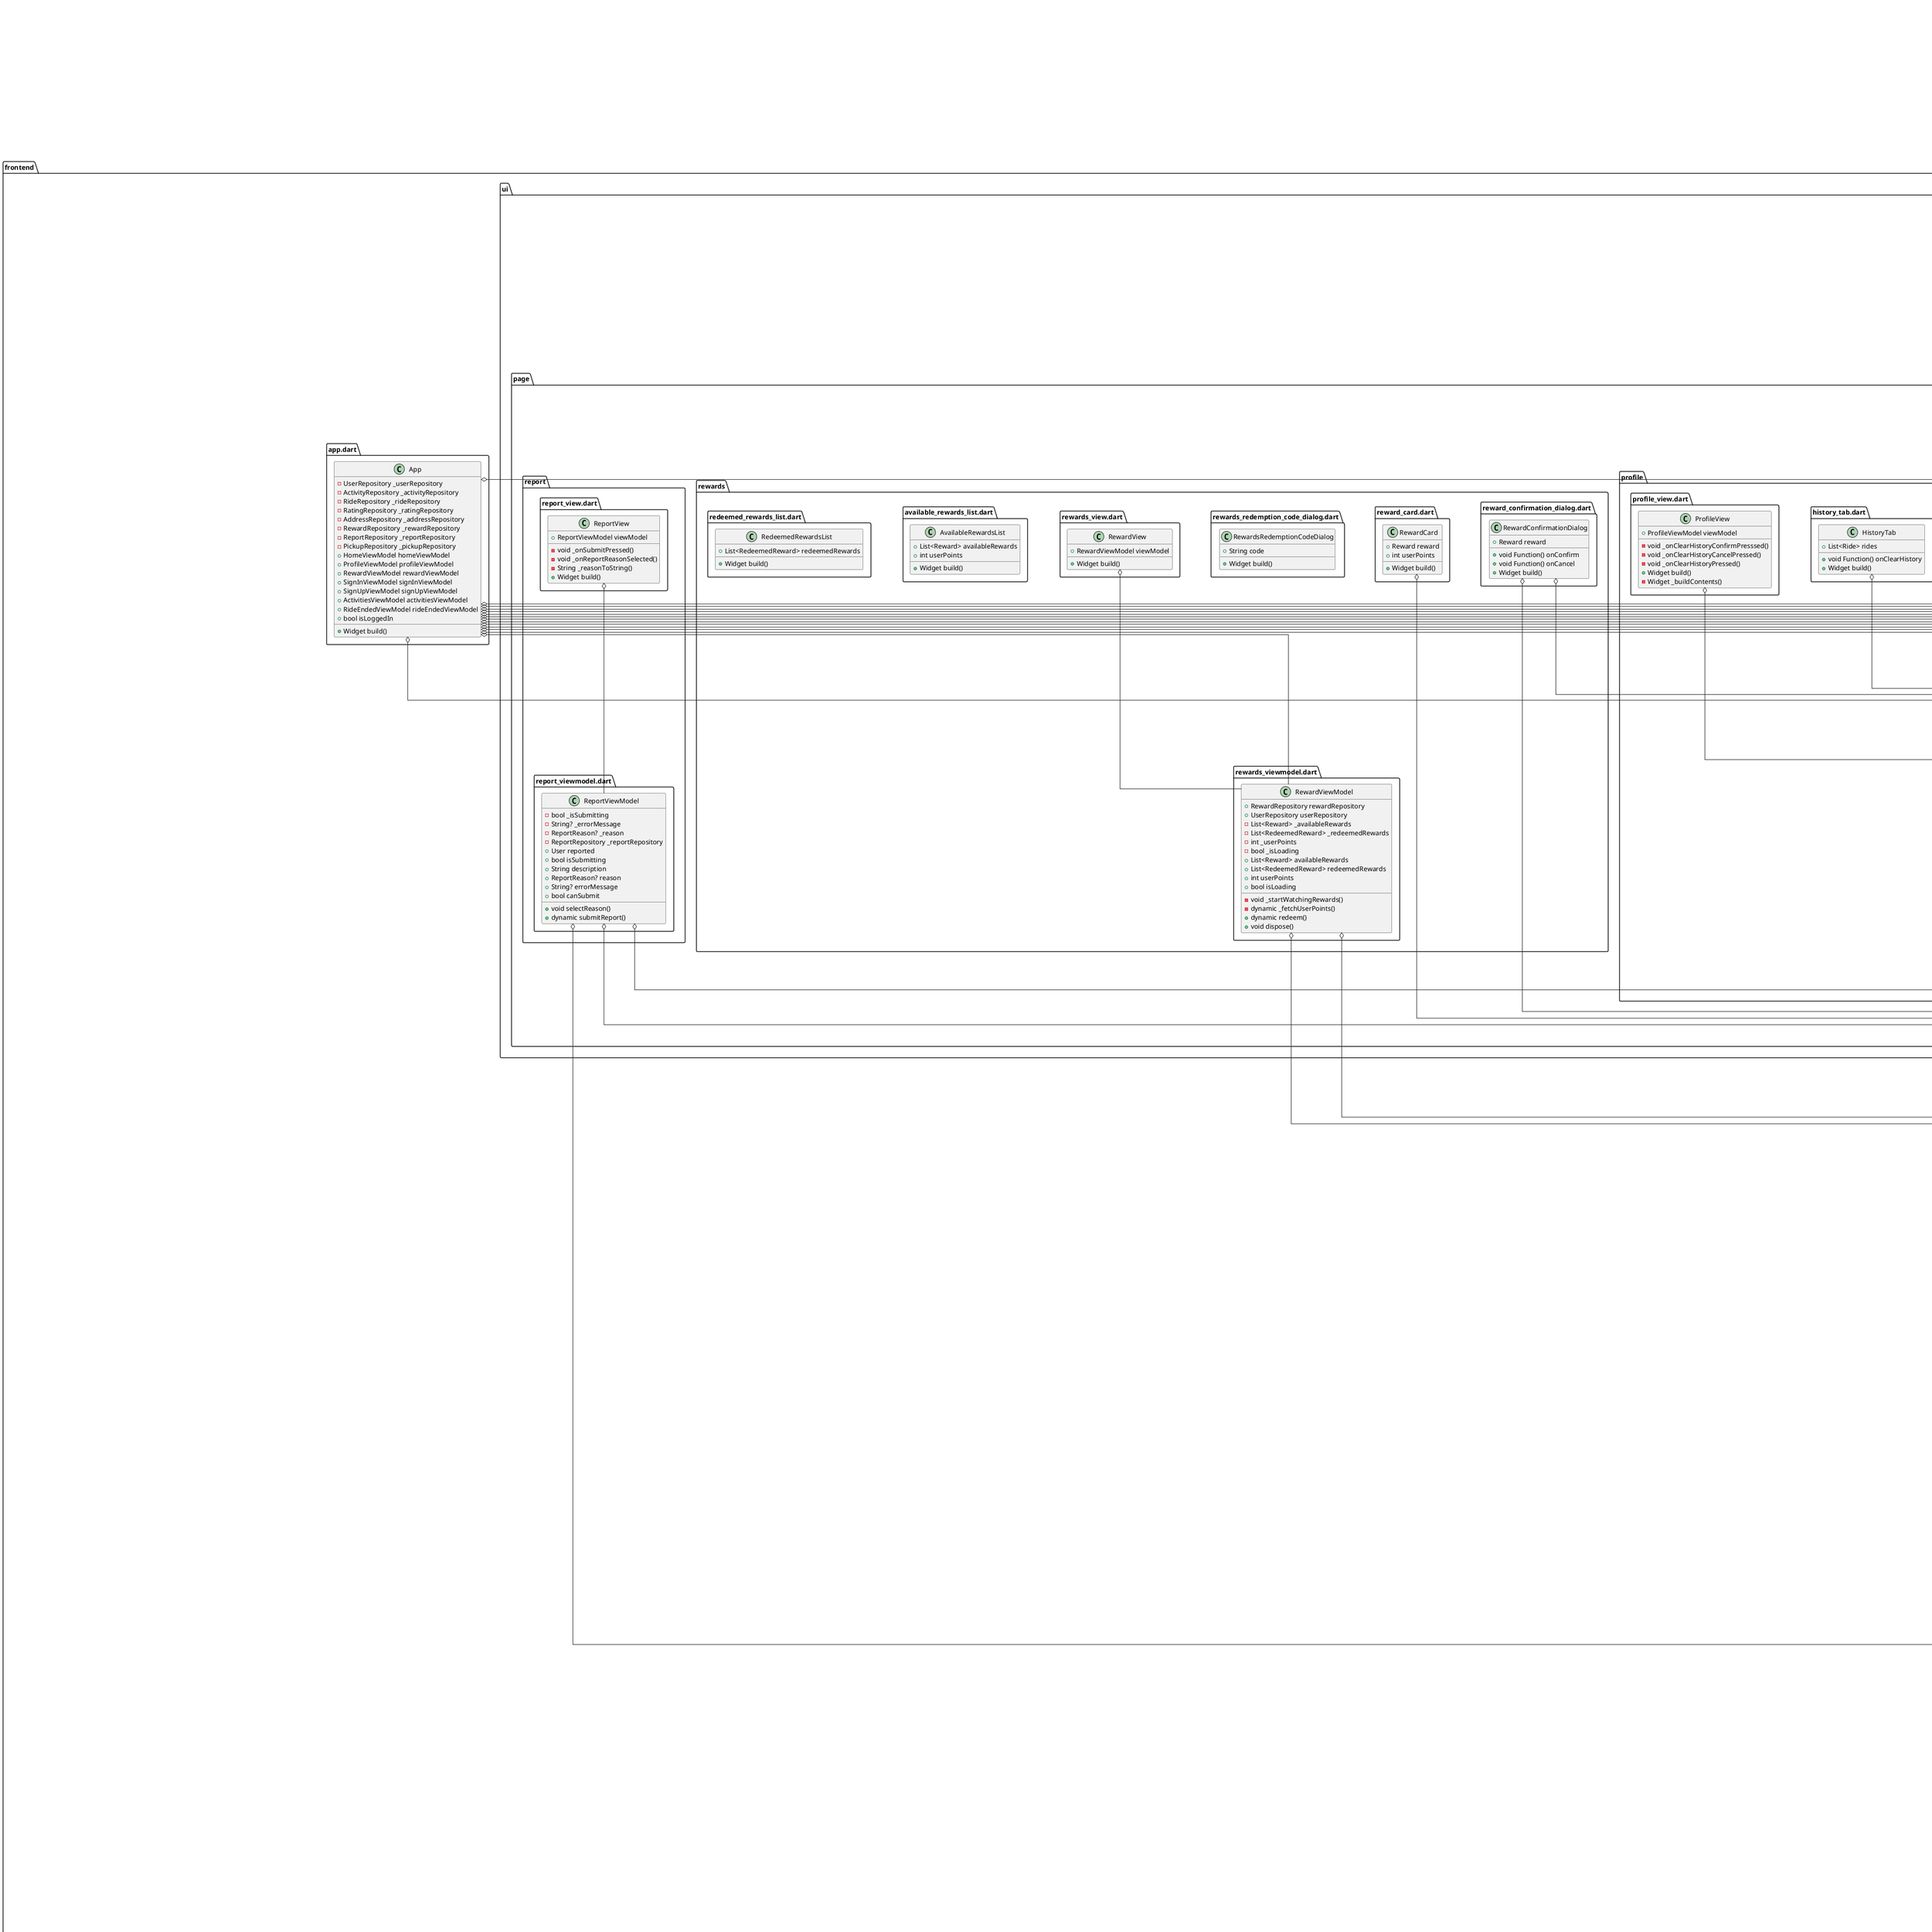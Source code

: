 @startuml
skinparam linetype ortho
skinparam nodesep 100
set namespaceSeparator ::

class "frontend::data::model::report_reason.dart::ReportReason" {
  +int index
  {static} +List<ReportReason> values
  {static} +ReportReason inappropriateBehavior
  {static} +ReportReason harassment
  {static} +ReportReason spam
  {static} +ReportReason other
}

"frontend::data::model::report_reason.dart::ReportReason" o-- "frontend::data::model::report_reason.dart::ReportReason"
"dart::core::Enum" <|-- "frontend::data::model::report_reason.dart::ReportReason"

class "frontend::data::model::activity.dart::Activity" {
  +String name
  +String description
  +Address address
}

"frontend::data::model::activity.dart::Activity" o-- "frontend::data::model::address.dart::Address"
"frontend::data::model::model.dart::Model" <|-- "frontend::data::model::activity.dart::Activity"

class "frontend::data::model::address.dart::Address" {
  +LatLng coordinates
  +String city
  +String street
  +int number
  +String postalCode
  +String toString()
}

"frontend::data::model::address.dart::Address" o-- "latlong2::latlong.dart::LatLng"
"frontend::data::model::model.dart::Model" <|-- "frontend::data::model::address.dart::Address"

class "frontend::data::model::driver.dart::Driver" {
  +Vehicle vehicle
}

"frontend::data::model::driver.dart::Driver" o-- "frontend::data::model::vehicle.dart::Vehicle"
"frontend::data::model::user.dart::User" <|-- "frontend::data::model::driver.dart::Driver"

abstract class "frontend::data::model::model.dart::Model" {
  +int id
  +DateTime createdAt
}

class "frontend::data::model::pickup.dart::Pickup" {
  +Ride ride
  +Passenger passenger
  +Address address
  +DateTime time
}

"frontend::data::model::pickup.dart::Pickup" o-- "frontend::data::model::ride.dart::Ride"
"frontend::data::model::pickup.dart::Pickup" o-- "frontend::data::model::passenger.dart::Passenger"
"frontend::data::model::pickup.dart::Pickup" o-- "frontend::data::model::address.dart::Address"
"frontend::data::model::model.dart::Model" <|-- "frontend::data::model::pickup.dart::Pickup"

class "frontend::data::model::place.dart::Place" {
  +String name
  +Address address
}

"frontend::data::model::place.dart::Place" o-- "frontend::data::model::address.dart::Address"

class "frontend::data::model::rating.dart::Rating" {
  +User fromUser
  +User toUser
  +int stars
  +String? comment
}

"frontend::data::model::rating.dart::Rating" o-- "frontend::data::model::user.dart::User"
"frontend::data::model::model.dart::Model" <|-- "frontend::data::model::rating.dart::Rating"

class "frontend::data::model::redeemed_reward.dart::RedeemedReward" {
  +String redemptionCode
}

"frontend::data::model::reward.dart::Reward" <|-- "frontend::data::model::redeemed_reward.dart::RedeemedReward"

class "frontend::data::model::reward.dart::Reward" {
  +int points
  +String title
  +String description
}

"frontend::data::model::model.dart::Model" <|-- "frontend::data::model::reward.dart::Reward"

class "frontend::data::model::ride_request.dart::RideRequest" {
  +Address origin
  +Address destination
  +DateTime departureTime
  +DateTime arrivalTime
  +Distance originRadius
  +Distance destinationRadius
  +Duration departureWindow
  +Duration arrivalWindow
}

"frontend::data::model::ride_request.dart::RideRequest" o-- "frontend::data::model::address.dart::Address"
"frontend::data::model::ride_request.dart::RideRequest" o-- "latlong2::latlong.dart::Distance"
"frontend::data::model::model.dart::Model" <|-- "frontend::data::model::ride_request.dart::RideRequest"

class "frontend::data::model::route.dart::Route" {
  +Address start
  +Address end
  {static} +List<Route> routes
}

"frontend::data::model::route.dart::Route" o-- "frontend::data::model::address.dart::Address"
"frontend::data::model::model.dart::Model" <|-- "frontend::data::model::route.dart::Route"

class "frontend::data::model::user.dart::User" {
  +String firstName
  +String lastName
  +int points
  +String name
  +User copyWith()
}

"frontend::data::model::model.dart::Model" <|-- "frontend::data::model::user.dart::User"

class "frontend::data::model::vehicle.dart::Vehicle" {
  +String description
  +int capacity
}

"frontend::data::model::model.dart::Model" <|-- "frontend::data::model::vehicle.dart::Vehicle"

class "frontend::data::model::passenger.dart::Passenger" {
}

"frontend::data::model::user.dart::User" <|-- "frontend::data::model::passenger.dart::Passenger"

class "frontend::data::model::pickup_request.dart::PickupRequest" {
  +Ride ride
  +Passenger passenger
  +Address address
  +DateTime time
}

"frontend::data::model::pickup_request.dart::PickupRequest" o-- "frontend::data::model::ride.dart::Ride"
"frontend::data::model::pickup_request.dart::PickupRequest" o-- "frontend::data::model::passenger.dart::Passenger"
"frontend::data::model::pickup_request.dart::PickupRequest" o-- "frontend::data::model::address.dart::Address"
"frontend::data::model::model.dart::Model" <|-- "frontend::data::model::pickup_request.dart::PickupRequest"

class "frontend::data::model::report.dart::Report" {
  +ReportReason reason
  +User receiver
  +ReportStatus status
  +String? details
}

"frontend::data::model::report.dart::Report" o-- "frontend::data::model::report_reason.dart::ReportReason"
"frontend::data::model::report.dart::Report" o-- "frontend::data::model::user.dart::User"
"frontend::data::model::report.dart::Report" o-- "frontend::data::model::report.dart::ReportStatus"
"frontend::data::model::model.dart::Model" <|-- "frontend::data::model::report.dart::Report"

class "frontend::data::model::report.dart::ReportStatus" {
  +int index
  {static} +List<ReportStatus> values
  {static} +ReportStatus pending
  {static} +ReportStatus inProgress
  {static} +ReportStatus resolved
  {static} +ReportStatus rejected
}

"frontend::data::model::report.dart::ReportStatus" o-- "frontend::data::model::report.dart::ReportStatus"
"dart::core::Enum" <|-- "frontend::data::model::report.dart::ReportStatus"

class "frontend::data::model::ride.dart::Ride" {
  +Driver driver
  +List<Passenger> passengers
  +Route route
  +DateTime departureTime
  +DateTime estimatedArrivalTime
  +Duration estimatedDuration
  +int totalSeats
  +int availableSeats
}

"frontend::data::model::ride.dart::Ride" o-- "frontend::data::model::driver.dart::Driver"
"frontend::data::model::ride.dart::Ride" o-- "frontend::data::model::route.dart::Route"
"frontend::data::model::model.dart::Model" <|-- "frontend::data::model::ride.dart::Ride"

class "frontend::data::repository::rating_repository.dart::RatingRepository" {
  +dynamic fetch()
  +Stream<List<Rating>> watch()
  +dynamic create()
  +dynamic update()
  +dynamic delete()
}

class "frontend::data::repository::authentication_repository.dart::AuthenticationRepository" {
  +dynamic authenticate()
  +dynamic clear()
}

class "frontend::data::repository::pickup_repository.dart::PickupRepository" {
  +dynamic requestPickup()
  +dynamic fetchPickupRequests()
  +Stream<List<PickupRequest>> watchPickupRequests()
  +dynamic acceptPickup()
  +dynamic rejectPickup()
  +dynamic acceptPickupRequest()
  +dynamic rejectPickupRequest()
  +dynamic fetchPending()
  +Stream<List<Pickup>> watchPending()
  +Stream<List<Pickup>> watchCompleted()
  +dynamic fetchCompleted()
  +dynamic cancelPickup()
  +dynamic completePickup()
}

class "frontend::data::repository::report_repository.dart::ReportRepository" {
  +dynamic create()
  +dynamic fetch()
  +Stream<List<Report>> watch()
}

class "frontend::data::repository::reward_repository.dart::RewardRepository" {
  +dynamic redeem()
  +dynamic fetchAvailable()
  +Stream<List<Reward>> watchAvailable()
  +dynamic fetchRedeemed()
  +Stream<List<RedeemedReward>> watchRedeemed()
}

class "frontend::data::repository::user_repository.dart::UserRepository" {
  +dynamic fetchCurrent()
  +dynamic updateCurrentUser()
  +Stream<User> watchCurrent()
}

class "frontend::data::repository::ride_repository.dart::RideRepository" {
  +dynamic fetchMatchingRides()
  +Stream<List<Ride>> watchMatchingRides()
  +dynamic fetchPotentialPassengers()
  +Stream<List<User>> watchPotentialPassengers()
  +dynamic fetchHistory()
  +Stream<List<Ride>> watchHistory()
  +dynamic clearHistory()
  +dynamic fetchCurrent()
  +Stream<Ride> watchCurrent()
  +dynamic create()
  +dynamic update()
  +dynamic cancel()
  +dynamic join()
  +dynamic leave()
  +dynamic offer()
  +dynamic fetchCreatedRides()
  +Stream<List<Ride>> watchCreatedRides()
}

class "frontend::data::repository::activity_repository.dart::ActivityRepository" {
  +dynamic create()
  +dynamic fetch()
  +Stream<List<Activity>> watch()
  +dynamic update()
  +dynamic delete()
}

class "frontend::data::repository::address_repository.dart::AddressRepository" {
  +dynamic fetchForCoordinates()
  +dynamic fetchForQuery()
  +dynamic fetchCurrent()
  +Stream<Address> watchCurrent()
  +dynamic fetchCurrentOf()
  +Stream<Address> watchCurrentOf()
}

class "frontend::data::impl::impl_address_repository.dart::ImplAddressRepository" {
  +dynamic fetchCurrentOf()
  +Stream<Address> watchCurrentOf()
  +dynamic fetchForQuery()
  -int _distance()
  +dynamic fetchForCoordinates()
  +dynamic fetchCurrent()
  +Stream<Address> watchCurrent()
}

"frontend::data::repository::address_repository.dart::AddressRepository" <|-- "frontend::data::impl::impl_address_repository.dart::ImplAddressRepository"

class "frontend::data::impl::impl_pickup_repository.dart::ImplPickupRepository" {
  -List<PickupRequest> _pickupRequests
  -List<Pickup> _pendingPickups
  -List<Pickup> _completedPickups
  +dynamic requestPickup()
  +dynamic acceptPickup()
  +dynamic rejectPickup()
  +dynamic acceptPickupRequest()
  +dynamic rejectPickupRequest()
  +dynamic fetchPending()
  +Stream<List<Pickup>> watchPending()
  +dynamic fetchPickupRequests()
  +Stream<List<PickupRequest>> watchPickupRequests()
  +dynamic fetchCompleted()
  +Stream<List<Pickup>> watchCompleted()
  +dynamic cancelPickup()
  +dynamic completePickup()
  +void dispose()
  +void addPickupRequest()
}

"frontend::data::repository::pickup_repository.dart::PickupRepository" <|-- "frontend::data::impl::impl_pickup_repository.dart::ImplPickupRepository"

class "frontend::data::impl::impl_rewards_repository.dart::RewardsRepositoryImpl" {
  +ImplUserRepository userRepository
  -List<Reward> _availableRewards
  -List<RedeemedReward> _redeemedRewards
  +dynamic fetchAvailable()
  +dynamic fetchRedeemed()
  +dynamic redeem()
  +Stream<List<Reward>> watchAvailable()
  +Stream<List<RedeemedReward>> watchRedeemed()
}

"frontend::data::impl::impl_rewards_repository.dart::RewardsRepositoryImpl" o-- "frontend::data::impl::impl_user_repository.dart::ImplUserRepository"
"frontend::data::repository::reward_repository.dart::RewardRepository" <|-- "frontend::data::impl::impl_rewards_repository.dart::RewardsRepositoryImpl"

class "frontend::data::impl::impl_user_repository.dart::ImplUserRepository" {
  {static} -User _defaultUser
  -User? _currentUser
  +dynamic updateCurrentUser()
  +dynamic fetchCurrent()
  +Stream<User> watchCurrent()
  +void dispose()
}

"frontend::data::impl::impl_user_repository.dart::ImplUserRepository" o-- "frontend::data::model::user.dart::User"
"frontend::data::repository::user_repository.dart::UserRepository" <|-- "frontend::data::impl::impl_user_repository.dart::ImplUserRepository"

class "frontend::data::impl::impl_ride_repository.dart::ImplRideRepository" {
  -List<Ride> _rides
  -List<Ride> _rideHistory
  -Ride? _currentRide
  -Map<int, List<Ride>> _createdRidesByDriver
  +int idCounter
  +int nextId
  -int _distance()
  +dynamic fetchMatchingRides()
  +dynamic fetchAllRides()
  +Stream<List<Ride>> watchMatchingRides()
  +dynamic fetchPotentialPassengers()
  +Stream<List<User>> watchPotentialPassengers()
  +dynamic fetchHistory()
  +Stream<List<Ride>> watchHistory()
  +dynamic clearHistory()
  +dynamic fetchCurrent()
  +Stream<Ride> watchCurrent()
  +dynamic create()
  +List<Ride> getCreatedRidesForDriver()
  +dynamic update()
  +dynamic cancel()
  +dynamic join()
  +dynamic leave()
  +dynamic offer()
  +dynamic fetchCreatedRides()
  +Stream<List<Ride>> watchCreatedRides()
}

"frontend::data::impl::impl_ride_repository.dart::ImplRideRepository" o-- "frontend::data::model::ride.dart::Ride"
"frontend::data::repository::ride_repository.dart::RideRepository" <|-- "frontend::data::impl::impl_ride_repository.dart::ImplRideRepository"

class "frontend::data::impl::impl_activity_repository.dart::ImplActivityRepository" {
  -List<Activity> _activities
  -void _notifyListeners()
  +dynamic create()
  +dynamic delete()
  +dynamic fetch()
  +dynamic update()
  +Stream<List<Activity>> watch()
  +void dispose()
}

"frontend::data::repository::activity_repository.dart::ActivityRepository" <|-- "frontend::data::impl::impl_activity_repository.dart::ImplActivityRepository"

class "frontend::data::impl::impl_rating_repository.dart::ImplRatingRepository" {
  -List<Rating> _ratings
  +dynamic create()
  +dynamic delete()
  +dynamic fetch()
  +dynamic update()
  +Stream<List<Rating>> watch()
  -void _notifyListeners()
  +void dispose()
}

"frontend::data::repository::rating_repository.dart::RatingRepository" <|-- "frontend::data::impl::impl_rating_repository.dart::ImplRatingRepository"

class "frontend::data::impl::impl_report_repository.dart::ImplReportRepository" {
  -ImplUserRepository _userRepository
  -List<Report> _reports
  +int idCounter
  +int nextId
  -void _notifyListeners()
  -bool _shouldApplyPenalty()
  -void _applyPenalty()
  +dynamic create()
  +dynamic fetch()
  +Stream<List<Report>> watch()
  +void dispose()
}

"frontend::data::impl::impl_report_repository.dart::ImplReportRepository" o-- "frontend::data::impl::impl_user_repository.dart::ImplUserRepository"
"frontend::data::repository::report_repository.dart::ReportRepository" <|-- "frontend::data::impl::impl_report_repository.dart::ImplReportRepository"

class "frontend::ui::page::activities::activity_card.dart::ActivityCard" {
  +Activity activity
  +void Function() onEdit
  +void Function() onRemove
  +Widget build()
}

"frontend::ui::page::activities::activity_card.dart::ActivityCard" o-- "frontend::data::model::activity.dart::Activity"
"frontend::ui::page::activities::activity_card.dart::ActivityCard" o-- "dart::ui::void Function()"

class "frontend::ui::page::activities::activities_view.dart::ActivitiesView" {
  +ActivitiesViewModel viewModel
  -void _onDeleteActivityConfirmPressed()
  -void _onCreateActivityPressed()
  -void _onEditActivityPressed()
  -void _onDeleteActivityPressed()
  +Widget build()
  -Widget _buildActivityList()
}

"frontend::ui::page::activities::activities_view.dart::ActivitiesView" o-- "frontend::ui::page::activities::activities_viewmodel.dart::ActivitiesViewModel"

class "frontend::ui::page::activities::activities_viewmodel.dart::ActivitiesViewModel" {
  -ActivityRepository _activityRepository
  -bool _isLoading
  -List<Activity> _activities
  -String? _errorMessage
  +bool isLoading
  +List<Activity> activities
  +String? errorMessage
  -void _onActivitiesUpdated()
  -void _init()
  +void dispose()
  +dynamic deleteActivity()
}

"frontend::ui::page::activities::activities_viewmodel.dart::ActivitiesViewModel" o-- "frontend::data::repository::activity_repository.dart::ActivityRepository"

class "frontend::ui::page::activities::activity_deletion_dialog.dart::ActivityDeletionDialog" {
  +void Function() onConfirm
  +void Function() onCancel
}

"frontend::ui::page::activities::activity_deletion_dialog.dart::ActivityDeletionDialog" o-- "dart::ui::void Function()"

class "frontend::ui::page::activities::create::create_activity_view.dart::CreateActivityView" {
  +CreateActivityViewModel viewModel
  -void _onCreateOrUpdateActivityPressed()
  +Widget build()
  -Widget _buildForm()
}

"frontend::ui::page::activities::create::create_activity_view.dart::CreateActivityView" o-- "frontend::ui::page::activities::create::create_activity_viewmodel.dart::CreateActivityViewModel"

class "frontend::ui::page::activities::create::create_activity_viewmodel.dart::CreateActivityViewModel" {
  -bool _isLoading
  -String? _errorMessage
  -Activity? _activity
  -Address? _address
  -ActivityRepository _activityRepository
  +AddressRepository addressRepository
  +String name
  +String description
  +Address? address
  +bool isLoading
  +String? errorMessage
  +Activity? activity
  +void selectAddress()
  +void selectTimeOfDay()
  +dynamic editActivity()
  +dynamic createActivity()
}

"frontend::ui::page::activities::create::create_activity_viewmodel.dart::CreateActivityViewModel" o-- "frontend::data::model::activity.dart::Activity"
"frontend::ui::page::activities::create::create_activity_viewmodel.dart::CreateActivityViewModel" o-- "frontend::data::model::address.dart::Address"
"frontend::ui::page::activities::create::create_activity_viewmodel.dart::CreateActivityViewModel" o-- "frontend::data::repository::activity_repository.dart::ActivityRepository"
"frontend::ui::page::activities::create::create_activity_viewmodel.dart::CreateActivityViewModel" o-- "frontend::data::repository::address_repository.dart::AddressRepository"

class "frontend::ui::page::forgot_password::forgot_password_view.dart::ForgotPasswordView" {
  +Widget build()
}

class "frontend::ui::page::home::map_search_bar.dart::MapSearchBar" {
  +Widget build()
}

class "frontend::ui::page::home::home_view.dart::HomeView" {
  +HomeViewModel viewModel
  +State<HomeView> createState()
}

"frontend::ui::page::home::home_view.dart::HomeView" o-- "frontend::ui::page::home::home_viewmodel.dart::HomeViewModel"

class "frontend::ui::page::home::home_view.dart::_HomeView" {
  +bool firstRender
  -void _onLocationPressed()
  -void _onMapTapped()
  +Widget build()
}

"flutter::src::widgets::ticker_provider.dart::TickerProviderStateMixin" <|-- "frontend::ui::page::home::home_view.dart::_HomeView"

class "frontend::ui::page::home::home_viewmodel.dart::HomeViewModel" {
  +AddressRepository addressRepository
  +bool shouldAnimateToLocation
  +LatLng? destination
  +LatLng currentLocation
  +List<String> suggestions
  -void _onAddressUpdate()
  +void dispose()
  +dynamic refreshLocation()
  +void search()
  +void selectSuggestion()
  +Iterable<String> getSuggestions()
  +dynamic selectPoint()
}

"frontend::ui::page::home::home_viewmodel.dart::HomeViewModel" o-- "frontend::data::repository::address_repository.dart::AddressRepository"
"frontend::ui::page::home::home_viewmodel.dart::HomeViewModel" o-- "latlong2::latlong.dart::LatLng"

class "frontend::ui::page::sign_in::sign_in_view.dart::SignInView" {
  +SignInViewModel viewModel
  -void _onForgotPasswordPressed()
  -void _onSignUpPressed()
  -void _onSignInPressed()
  +Widget build()
}

"frontend::ui::page::sign_in::sign_in_view.dart::SignInView" o-- "frontend::ui::page::sign_in::sign_in_viewmodel.dart::SignInViewModel"

class "frontend::ui::page::sign_in::sign_in_viewmodel.dart::SignInViewModel" {
  +String errorMessage
  +bool isLoading
  +bool isPasswordVisible
  +String email
  +String password
  +void togglePasswordVisibility()
  +dynamic login()
}

class "frontend::ui::page::sign_up::sign_up_view.dart::SignUpView" {
  -void _onSignUpPressed()
  +Widget buildView()
}

"frontend::ui::view.dart::ViewBase" <|-- "frontend::ui::page::sign_up::sign_up_view.dart::SignUpView"

class "frontend::ui::page::sign_up::sign_up_viewmodel.dart::SignUpViewModel" {
  -bool _isPasswordVisible
  -bool _isConfirmPasswordVisible
  -bool _isLoading
  -String _errorMessage
  -RegExp _passwordRegex
  -RegExp _emailRegex
  -RegExp _nameRegex
  +bool isEmailValid
  +bool isNameValid
  +bool isPasswordValid
  +bool doPasswordsMatch
  +bool canSignUp
  +String email
  +String name
  +String password
  +String confirmPassword
  +String errorMessage
  +bool isPasswordVisible
  +bool isConfirmPasswordVisible
  +bool isLoading
  +dynamic signUp()
  +void togglePasswordVisibility()
  +void toggleConfirmPasswordVisibility()
}

"frontend::ui::viewmodel.dart::ViewModel" <|-- "frontend::ui::page::sign_up::sign_up_viewmodel.dart::SignUpViewModel"

class "frontend::ui::page::report::report_view.dart::ReportView" {
  +ReportViewModel viewModel
  -void _onSubmitPressed()
  -void _onReportReasonSelected()
  -String _reasonToString()
  +Widget build()
}

"frontend::ui::page::report::report_view.dart::ReportView" o-- "frontend::ui::page::report::report_viewmodel.dart::ReportViewModel"

class "frontend::ui::page::report::report_viewmodel.dart::ReportViewModel" {
  -bool _isSubmitting
  -String? _errorMessage
  -ReportReason? _reason
  -ReportRepository _reportRepository
  +User reported
  +bool isSubmitting
  +String description
  +ReportReason? reason
  +String? errorMessage
  +bool canSubmit
  +void selectReason()
  +dynamic submitReport()
}

"frontend::ui::page::report::report_viewmodel.dart::ReportViewModel" o-- "frontend::data::model::report_reason.dart::ReportReason"
"frontend::ui::page::report::report_viewmodel.dart::ReportViewModel" o-- "frontend::data::repository::report_repository.dart::ReportRepository"
"frontend::ui::page::report::report_viewmodel.dart::ReportViewModel" o-- "frontend::data::model::user.dart::User"

class "frontend::ui::page::profile::profile_picture_picker.dart::ProfilePicturePicker" {
  +Widget build()
}

class "frontend::ui::page::profile::profile_tab.dart::ProfileTab" {
  +String firstName
  +String lastName
  +String email
  +String password
  +void Function() onSavePressed
  +State<StatefulWidget> createState()
}

"frontend::ui::page::profile::profile_tab.dart::ProfileTab" o-- "dart::ui::void Function()"

class "frontend::ui::page::profile::profile_tab.dart::_ProfileTabState" {
  +bool isEditing
  +void initState()
  -void _onSaveChangesPressed()
  -void _onToggleEditingPressed()
  +Widget build()
}

class "frontend::ui::page::profile::points_widget.dart::PointsWidget" {
  +int points
  +Widget build()
}

class "frontend::ui::page::profile::profile_viewmodel.dart::ProfileViewModel" {
  +RatingRepository ratingRepository
  +UserRepository userRepository
  +RideRepository rideRepository
  +bool isLoading
  +List<Ride> rides
  +List<Rating> ratings
  +double averageRating
  +bool isEditing
  +int points
  +String firstName
  +String lastName
  +String email
  +String password
  -void _init()
  -void _onHistoryUpdate()
  -void _onUserUpdate()
  -void _onRatingsUpdate()
  +void clearHistory()
  +void toggleEditing()
  +void onFirstNameChanged()
  +void onLastNameChanged()
  +void onPasswordChanged()
  +void saveChanges()
  +void onEmailChanged()
  +void dispose()
}

"frontend::ui::page::profile::profile_viewmodel.dart::ProfileViewModel" o-- "frontend::data::repository::rating_repository.dart::RatingRepository"
"frontend::ui::page::profile::profile_viewmodel.dart::ProfileViewModel" o-- "frontend::data::repository::user_repository.dart::UserRepository"
"frontend::ui::page::profile::profile_viewmodel.dart::ProfileViewModel" o-- "frontend::data::repository::ride_repository.dart::RideRepository"

class "frontend::ui::page::profile::rating_tab.dart::RatingTab" {
  +List<Rating> ratings
  +double averageRating
  +Widget build()
  -Widget _buildAverageRating()
  -Widget _buildReviewsList()
  -Widget _buildRatingItem()
}

class "frontend::ui::page::profile::history_tab.dart::HistoryTab" {
  +void Function() onClearHistory
  +List<Ride> rides
  +Widget build()
}

"frontend::ui::page::profile::history_tab.dart::HistoryTab" o-- "dart::ui::void Function()"

class "frontend::ui::page::profile::profile_view.dart::ProfileView" {
  +ProfileViewModel viewModel
  -void _onClearHistoryConfirmPresssed()
  -void _onClearHistoryCancelPressed()
  -void _onClearHistoryPressed()
  +Widget build()
  -Widget _buildContents()
}

"frontend::ui::page::profile::profile_view.dart::ProfileView" o-- "frontend::ui::page::profile::profile_viewmodel.dart::ProfileViewModel"

class "frontend::ui::page::rewards::reward_confirmation_dialog.dart::RewardConfirmationDialog" {
  +Reward reward
  +void Function() onConfirm
  +void Function() onCancel
  +Widget build()
}

"frontend::ui::page::rewards::reward_confirmation_dialog.dart::RewardConfirmationDialog" o-- "frontend::data::model::reward.dart::Reward"
"frontend::ui::page::rewards::reward_confirmation_dialog.dart::RewardConfirmationDialog" o-- "dart::ui::void Function()"

class "frontend::ui::page::rewards::reward_card.dart::RewardCard" {
  +Reward reward
  +int userPoints
  +Widget build()
}

"frontend::ui::page::rewards::reward_card.dart::RewardCard" o-- "frontend::data::model::reward.dart::Reward"

class "frontend::ui::page::rewards::rewards_redemption_code_dialog.dart::RewardsRedemptionCodeDialog" {
  +String code
  +Widget build()
}

class "frontend::ui::page::rewards::rewards_view.dart::RewardView" {
  +RewardViewModel viewModel
  +Widget build()
}

"frontend::ui::page::rewards::rewards_view.dart::RewardView" o-- "frontend::ui::page::rewards::rewards_viewmodel.dart::RewardViewModel"

class "frontend::ui::page::rewards::available_rewards_list.dart::AvailableRewardsList" {
  +List<Reward> availableRewards
  +int userPoints
  +Widget build()
}

class "frontend::ui::page::rewards::redeemed_rewards_list.dart::RedeemedRewardsList" {
  +List<RedeemedReward> redeemedRewards
  +Widget build()
}

class "frontend::ui::page::rewards::rewards_viewmodel.dart::RewardViewModel" {
  +RewardRepository rewardRepository
  +UserRepository userRepository
  -List<Reward> _availableRewards
  -List<RedeemedReward> _redeemedRewards
  -int _userPoints
  -bool _isLoading
  +List<Reward> availableRewards
  +List<RedeemedReward> redeemedRewards
  +int userPoints
  +bool isLoading
  -void _startWatchingRewards()
  -dynamic _fetchUserPoints()
  +dynamic redeem()
  +void dispose()
}

"frontend::ui::page::rewards::rewards_viewmodel.dart::RewardViewModel" o-- "frontend::data::repository::reward_repository.dart::RewardRepository"
"frontend::ui::page::rewards::rewards_viewmodel.dart::RewardViewModel" o-- "frontend::data::repository::user_repository.dart::UserRepository"

class "frontend::ui::page::rate::rate_view.dart::RateView" {
  +RateViewModel viewModel
  +Widget build()
  -AppBar _buildAppBar()
  -Widget _buildRatingTitle()
  -Widget _buildRatingBar()
  -Widget _buildCommentTitle()
  -Widget _buildCommentField()
  -Widget _buildErrorMessage()
  -Widget _buildSubmitButton()
}

"frontend::ui::page::rate::rate_view.dart::RateView" o-- "frontend::ui::page::rate::rate_viewmodel.dart::RateViewModel"

class "frontend::ui::page::rate::rate_viewmodel.dart::RateViewModel" {
  -RatingRepository _ratingRepository
  -UserRepository _userRepository
  +User rated
  -int _rating
  -String _comment
  -bool _isLoading
  -String _errorMessage
  -User? _currentUser
  -bool _isSuccess
  +int rating
  +String comment
  +bool isLoading
  +String errorMessage
  +bool canSubmit
  +bool isSuccess
  +void dispose()
  -dynamic _loadCurrentUser()
  +dynamic submitRating()
  -void _watchRatings()
  +void setRating()
  +void setComment()
  +void resetSuccess()
}

"frontend::ui::page::rate::rate_viewmodel.dart::RateViewModel" o-- "frontend::data::repository::rating_repository.dart::RatingRepository"
"frontend::ui::page::rate::rate_viewmodel.dart::RateViewModel" o-- "frontend::data::repository::user_repository.dart::UserRepository"
"frontend::ui::page::rate::rate_viewmodel.dart::RateViewModel" o-- "frontend::data::model::user.dart::User"

class "frontend::ui::page::rides::activity_selection_panel.dart::ActivitySelectionPanel" {
  +List<Activity> activities
  +Widget build()
}

class "frontend::ui::page::rides::create::create_ride_view.dart::CreateRideView" {
  +CreateRideViewModel viewModel
  {static} -List<String> _departureTimes
  {static} -List<String> _arrivalTimes
  -void _onActivitySelected()
  -DateTime _departureTimeOptionsToDateTime()
  -DateTime _arrivalTimeOptionsToDateTime()
  -void _onCreateRidePressed()
  -void _onOfferPressed()
  +Widget build()
}

"frontend::ui::page::rides::create::create_ride_view.dart::CreateRideView" o-- "frontend::ui::page::rides::create::create_ride_viewmodel.dart::CreateRideViewModel"

class "frontend::ui::page::rides::create::create_ride_viewmodel.dart::CreateRideViewModel" {
  -Address? _fromAddress
  -Address? _toAddress
  -DateTime? _departureTime
  -DateTime? _arrivalTime
  -bool _isCreatingRide
  -bool _showSuccess
  -Ride? _createdRide
  -List<Activity> _activities
  -bool _isLoading
  -String? _errorMessage
  -RideRepository _rideRepository
  -ActivityRepository _activityRepository
  +AddressRepository addressRepository
  +List<Activity> activities
  +String? errorMessage
  +bool isLoading
  +bool isFormValid
  +bool isCreatingRide
  +bool showSuccess
  +Ride? createdRide
  -void _onActivitiesUpdated()
  -void _init()
  +void dispose()
  +dynamic selectActivity()
  +dynamic selectFromAddress()
  +dynamic selectToAddress()
  +dynamic selectDepartureTime()
  +dynamic selectArrivalTime()
  +dynamic fetchActivities()
  +dynamic createRide()
}

"frontend::ui::page::rides::create::create_ride_viewmodel.dart::CreateRideViewModel" o-- "frontend::data::model::address.dart::Address"
"frontend::ui::page::rides::create::create_ride_viewmodel.dart::CreateRideViewModel" o-- "frontend::data::model::ride.dart::Ride"
"frontend::ui::page::rides::create::create_ride_viewmodel.dart::CreateRideViewModel" o-- "frontend::data::repository::ride_repository.dart::RideRepository"
"frontend::ui::page::rides::create::create_ride_viewmodel.dart::CreateRideViewModel" o-- "frontend::data::repository::activity_repository.dart::ActivityRepository"
"frontend::ui::page::rides::create::create_ride_viewmodel.dart::CreateRideViewModel" o-- "frontend::data::repository::address_repository.dart::AddressRepository"

class "frontend::ui::page::rides::find::find_ride_viewmodel.dart::FindRideViewModel" {
  -Address? _fromAddress
  -Address? _toAddress
  -DateTime? _departureTime
  -DateTime? _arrivalTime
  -List<Activity> _activities
  -List<Ride> _rides
  -bool _isLoading
  -String? _errorMessage
  -RideRepository _rideRepository
  -ActivityRepository _activityRepository
  +AddressRepository addressRepository
  +List<Activity> activities
  +String? errorMessage
  +List<Ride> rides
  +bool isLoading
  -void _onActivitiesUpdated()
  -void _init()
  +void dispose()
  +dynamic selectActivity()
  +dynamic selectFromAddress()
  +dynamic selectToAddress()
  +dynamic selectDepartureTime()
  +dynamic selectArrivalTime()
  +dynamic fetchActivities()
  +dynamic fetchRides()
}

"frontend::ui::page::rides::find::find_ride_viewmodel.dart::FindRideViewModel" o-- "frontend::data::model::address.dart::Address"
"frontend::ui::page::rides::find::find_ride_viewmodel.dart::FindRideViewModel" o-- "frontend::data::repository::ride_repository.dart::RideRepository"
"frontend::ui::page::rides::find::find_ride_viewmodel.dart::FindRideViewModel" o-- "frontend::data::repository::activity_repository.dart::ActivityRepository"
"frontend::ui::page::rides::find::find_ride_viewmodel.dart::FindRideViewModel" o-- "frontend::data::repository::address_repository.dart::AddressRepository"

class "frontend::ui::page::rides::find::find_ride_view.dart::FindRideView" {
  +FindRideViewModel viewModel
  {static} -List<String> _departureTimes
  {static} -List<String> _arrivalTimes
  -void _onActivitySelected()
  -DateTime _departureTimeOptionsToDateTime()
  -DateTime _arrivalTimeOptionsToDateTime()
  -void _onJoinRidePressed()
  +Widget build()
}

"frontend::ui::page::rides::find::find_ride_view.dart::FindRideView" o-- "frontend::ui::page::rides::find::find_ride_viewmodel.dart::FindRideViewModel"

class "frontend::ui::page::rides::join::detail_row.dart::DetailRow" {
  +String label
  +String value
  +Widget build()
}

class "frontend::ui::page::rides::join::join_ride_view.dart::JoinRideView" {
  +JoinRideViewModel viewModel
  -void _onProceedPressed()
  -void _onJoinRidePressed()
  +Widget build()
}

"frontend::ui::page::rides::join::join_ride_view.dart::JoinRideView" o-- "frontend::ui::page::rides::join::join_ride_viewmodel.dart::JoinRideViewModel"

class "frontend::ui::page::rides::join::join_ride_viewmodel.dart::JoinRideViewModel" {
  +Ride ride
  +RideRepository rideRepository
  +PickupRepository pickupRepository
  -bool _isArrangingPickup
  -bool _hasJoinedRide
  +bool isLoading
  +String? errorMessage
  +Pickup? pickup
  +bool isArrangingPickup
  +bool hasJoinedRide
  +dynamic joinRide()
}

"frontend::ui::page::rides::join::join_ride_viewmodel.dart::JoinRideViewModel" o-- "frontend::data::model::ride.dart::Ride"
"frontend::ui::page::rides::join::join_ride_viewmodel.dart::JoinRideViewModel" o-- "frontend::data::repository::ride_repository.dart::RideRepository"
"frontend::ui::page::rides::join::join_ride_viewmodel.dart::JoinRideViewModel" o-- "frontend::data::repository::pickup_repository.dart::PickupRepository"
"frontend::ui::page::rides::join::join_ride_viewmodel.dart::JoinRideViewModel" o-- "frontend::data::model::pickup.dart::Pickup"

class "frontend::ui::page::rides::end::ride_ended_view.dart::RideEndedView" {
  +RideEndedViewModel viewModel
  +Widget build()
}

"frontend::ui::page::rides::end::ride_ended_view.dart::RideEndedView" o-- "frontend::ui::page::rides::end::ride_ended_viewmodel.dart::RideEndedViewModel"

class "frontend::ui::page::rides::end::ride_ended_viewmodel.dart::RideEndedViewModel" {
  +RideRepository rideRepository
  +RatingRepository ratingRepository
  +ReportRepository reportRepository
  +Ride ride
}

"frontend::ui::page::rides::end::ride_ended_viewmodel.dart::RideEndedViewModel" o-- "frontend::data::repository::ride_repository.dart::RideRepository"
"frontend::ui::page::rides::end::ride_ended_viewmodel.dart::RideEndedViewModel" o-- "frontend::data::repository::rating_repository.dart::RatingRepository"
"frontend::ui::page::rides::end::ride_ended_viewmodel.dart::RideEndedViewModel" o-- "frontend::data::repository::report_repository.dart::ReportRepository"
"frontend::ui::page::rides::end::ride_ended_viewmodel.dart::RideEndedViewModel" o-- "frontend::data::model::ride.dart::Ride"

class "frontend::ui::page::rides::offer::offer_ride_view.dart::OfferRideView" {
  +OfferRideViewModel viewModel
  +Widget build()
  -Widget _buildPotentialPassengerList()
  -void _onOfferRidePressed()
}

"frontend::ui::page::rides::offer::offer_ride_view.dart::OfferRideView" o-- "frontend::ui::page::rides::offer::offer_ride_viewmodel.dart::OfferRideViewModel"

class "frontend::ui::page::rides::offer::offer_ride_viewmodel.dart::OfferRideViewModel" {
  -RideRepository _rideRepository
  -Ride _ride
  +List<User> potentialPassengers
  +bool isLoading
  -void _init()
  -void _onPotentialPassengersUpdated()
  +dynamic fetchPotentialPassengers()
  +void dispose()
  +dynamic offerRide()
}

"frontend::ui::page::rides::offer::offer_ride_viewmodel.dart::OfferRideViewModel" o-- "frontend::data::repository::ride_repository.dart::RideRepository"
"frontend::ui::page::rides::offer::offer_ride_viewmodel.dart::OfferRideViewModel" o-- "frontend::data::model::ride.dart::Ride"

class "frontend::ui::page::rides::offer::select_passenger_popup.dart::SelectPassengerPopup" {
  +List<Passenger> passengers
  +List<Passenger> initiallySelected
  +Widget build()
}

class "frontend::ui::page::rides::ride_card.dart::RideCard" {
  +Ride ride
  +void Function() onRidePressed
  +String label
  +Widget build()
}

"frontend::ui::page::rides::ride_card.dart::RideCard" o-- "frontend::data::model::ride.dart::Ride"
"frontend::ui::page::rides::ride_card.dart::RideCard" o-- "dart::ui::void Function()"

class "frontend::ui::page::rides::rides_view.dart::RidesViewModel" {
  +RideRepository rideRepository
  +List<Ride> rides
  +dynamic fetchRides()
}

"frontend::ui::page::rides::rides_view.dart::RidesViewModel" o-- "frontend::data::repository::ride_repository.dart::RideRepository"

class "frontend::ui::page::rides::rides_view.dart::RidesView" {
  +RidesViewModel viewModel
  -void _onOfferRidePressed()
  +Widget build()
  -Widget _buildRideList()
}

"frontend::ui::page::rides::rides_view.dart::RidesView" o-- "frontend::ui::page::rides::rides_view.dart::RidesViewModel"

class "frontend::ui::page::pickups::arrange::arrange_pickup_view.dart::ArrangePickupView" {
  +ArrangePickupViewModel viewModel
  -void _onAddressSelected()
  -void _onArrangePickupPressed()
  -void _onPickupTimePressed()
  +Widget build()
}

"frontend::ui::page::pickups::arrange::arrange_pickup_view.dart::ArrangePickupView" o-- "frontend::ui::page::pickups::arrange::arrange_pickup_viewmodel.dart::ArrangePickupViewModel"

class "frontend::ui::page::pickups::arrange::arrange_pickup_viewmodel.dart::ArrangePickupViewModel" {
  +PickupRequest pickupRequest
  +AddressRepository addressRepository
  +PickupRepository pickupRepository
  +Address? selectedAddress
  +DateTime? selectedTime
  +bool canArrangePickup
  +dynamic arrangePickup()
  +void selectAddress()
  +void selectTime()
}

"frontend::ui::page::pickups::arrange::arrange_pickup_viewmodel.dart::ArrangePickupViewModel" o-- "frontend::data::model::pickup_request.dart::PickupRequest"
"frontend::ui::page::pickups::arrange::arrange_pickup_viewmodel.dart::ArrangePickupViewModel" o-- "frontend::data::repository::address_repository.dart::AddressRepository"
"frontend::ui::page::pickups::arrange::arrange_pickup_viewmodel.dart::ArrangePickupViewModel" o-- "frontend::data::repository::pickup_repository.dart::PickupRepository"
"frontend::ui::page::pickups::arrange::arrange_pickup_viewmodel.dart::ArrangePickupViewModel" o-- "frontend::data::model::address.dart::Address"

class "frontend::ui::page::pickups::confirm::confirm_pickup_viewmodel.dart::ConfirmPickupViewModel" {
  +PickupRepository pickupRepository
  +Pickup pickup
  -bool _isLoading
  -String? _errorMessage
  +bool isLoading
  +String? errorMessage
  +dynamic acceptPickup()
  +dynamic rejectPickup()
}

"frontend::ui::page::pickups::confirm::confirm_pickup_viewmodel.dart::ConfirmPickupViewModel" o-- "frontend::data::repository::pickup_repository.dart::PickupRepository"
"frontend::ui::page::pickups::confirm::confirm_pickup_viewmodel.dart::ConfirmPickupViewModel" o-- "frontend::data::model::pickup.dart::Pickup"

class "frontend::ui::page::pickups::confirm::confirm_pickup_view.dart::ConfirmPickupView" {
  +ConfirmPickupViewModel viewModel
  +Widget build()
}

"frontend::ui::page::pickups::confirm::confirm_pickup_view.dart::ConfirmPickupView" o-- "frontend::ui::page::pickups::confirm::confirm_pickup_viewmodel.dart::ConfirmPickupViewModel"

class "frontend::ui::page::pickups::confirm::pickup_arranged_notification.dart::PickupArrangedNotification" {
  +Pickup pickup
  +Widget build()
}

"frontend::ui::page::pickups::confirm::pickup_arranged_notification.dart::PickupArrangedNotification" o-- "frontend::data::model::pickup.dart::Pickup"

class "frontend::ui::page::pickups::pickup_details_view.dart::PickupDetailsWidget" {
  +Pickup pickup
  +Widget build()
}

"frontend::ui::page::pickups::pickup_details_view.dart::PickupDetailsWidget" o-- "frontend::data::model::pickup.dart::Pickup"

class "frontend::ui::page::pickups::pickup_request_notification.dart::PickupRequestNotification" {
  +PickupRequest pickupRequest
  +Widget build()
}

"frontend::ui::page::pickups::pickup_request_notification.dart::PickupRequestNotification" o-- "frontend::data::model::pickup_request.dart::PickupRequest"

class "frontend::ui::shared::map::open_street_maps_tile_layer.dart::OpenStreetMapsTileLayer" {
}

class "frontend::ui::shared::map::destination_marker.dart::DestinationMarker" {
}

class "frontend::ui::shared::map::here_marker.dart::HereMarker" {
}

class "frontend::ui::shared::map::pickup_marker.dart::PickupMarker" {
}

class "frontend::ui::shared::nav::app_navigation_bar.dart::AppNavigationBar" {
  +String routeName
  -List<String> _routes
  -void _onItemTapped()
  +Widget build()
}

class "frontend::ui::shared::nav::app_drawer.dart::AppDrawer" {
  +Widget build()
}

class "frontend::ui::shared::points.dart::Points" {
  +int points
  +Color? themeColor
  +Widget build()
}

"frontend::ui::shared::points.dart::Points" o-- "dart::ui::Color"

class "frontend::ui::shared::form::email_field.dart::EmailField" {
  +String labelText
  +bool readOnly
  +Widget build()
}

class "frontend::ui::shared::form::name_field.dart::NameField" {
  +String labelText
  +bool readOnly
  +Widget build()
}

class "frontend::ui::shared::form::password_field.dart::PasswordField" {
  +String labelText
  +bool readOnly
  +State<PasswordField> createState()
}

class "frontend::ui::shared::form::password_field.dart::_PasswordFieldState" {
  -bool _isVisible
  -void _toggleVisibility()
  +Widget build()
}

class "frontend::ui::shared::address_selector.dart::AddressSelector" {
  +AddressRepository addressRepository
  +State<AddressSelector> createState()
}

"frontend::ui::shared::address_selector.dart::AddressSelector" o-- "frontend::data::repository::address_repository.dart::AddressRepository"

class "frontend::ui::shared::address_selector.dart::_AddressSelector" {
  -bool _isLoading
  -LatLng _center
  -Address? _address
  +void initState()
  -void _getUserLocation()
  -void _onMapTapped()
  +Widget build()
  +void dispose()
}

"frontend::ui::shared::address_selector.dart::_AddressSelector" o-- "latlong2::latlong.dart::LatLng"
"frontend::ui::shared::address_selector.dart::_AddressSelector" o-- "frontend::data::model::address.dart::Address"
"flutter::src::widgets::ticker_provider.dart::TickerProviderStateMixin" <|-- "frontend::ui::shared::address_selector.dart::_AddressSelector"

class "frontend::ui::shared::datetime_selector.dart::DateTimeSelector" {
  +String labelText
  +List<String> options
  +DateTime Function(String) optionsToDateTime
  +State<DateTimeSelector> createState()
}

"frontend::ui::shared::datetime_selector.dart::DateTimeSelector" o-- "null::DateTime Function(String)"

class "frontend::ui::shared::datetime_selector.dart::DateTimeSelectorState" {
  +void initState()
  -void _onDropdownSelected()
  +void setDateTime()
  +Widget build()
  +void dispose()
}

class "frontend::ui::shared::loading_button.dart::LoadingButton" {
  +void Function()? onPressed
  +bool isLoading
  +Widget build()
}

"frontend::ui::shared::loading_button.dart::LoadingButton" o-- "dart::ui::void Function()"

class "frontend::ui::shared::route_view.dart::RouteView" {
  +Route route
  +List<Pickup> pickups
  +LatLng midpoint()
  +Widget build()
}

"frontend::ui::shared::route_view.dart::RouteView" o-- "frontend::data::model::route.dart::Route"

class "frontend::ui::shared::text_address_selector.dart::TextAddressSelector" {
  +AddressRepository addressRepository
  +String labelText
  +Address? initialAddress
  +State<TextAddressSelector> createState()
}

"frontend::ui::shared::text_address_selector.dart::TextAddressSelector" o-- "frontend::data::repository::address_repository.dart::AddressRepository"
"frontend::ui::shared::text_address_selector.dart::TextAddressSelector" o-- "frontend::data::model::address.dart::Address"

class "frontend::ui::shared::text_address_selector.dart::TextAddressSelectorState" {
  +void initState()
  +void dispose()
  +void setAddress()
  -dynamic _showAddressSelector()
  -void _onMapButtonPressed()
  -FutureOr<Iterable<Address>> _getSuggestions()
  +Widget build()
}

class "frontend::ui::notification::notification_overlay.dart::NotificationOverlay" {
  {static} +bool isShowing
  {static} +void show()
  {static} +dynamic dismiss()
}

abstract class "frontend::ui::view.dart::ViewBase" {
  +T viewModel
  +Widget buildView()
  +Widget build()
}

abstract class "frontend::ui::viewmodel.dart::ViewModel" {
}

class "frontend::config.dart::Config" {
  {static} +String packageName
}

abstract class "frontend::convert.dart::Convert" {
  {static} +DateTime timeOfDayToDateTime()
}

class "frontend::app.dart::App" {
  -UserRepository _userRepository
  -ActivityRepository _activityRepository
  -RideRepository _rideRepository
  -RatingRepository _ratingRepository
  -AddressRepository _addressRepository
  -RewardRepository _rewardRepository
  -ReportRepository _reportRepository
  -PickupRepository _pickupRepository
  +HomeViewModel homeViewModel
  +ProfileViewModel profileViewModel
  +RewardViewModel rewardViewModel
  +SignInViewModel signInViewModel
  +SignUpViewModel signUpViewModel
  +ActivitiesViewModel activitiesViewModel
  +RideEndedViewModel rideEndedViewModel
  +bool isLoggedIn
  +Widget build()
}

"frontend::app.dart::App" o-- "frontend::data::repository::user_repository.dart::UserRepository"
"frontend::app.dart::App" o-- "frontend::data::repository::activity_repository.dart::ActivityRepository"
"frontend::app.dart::App" o-- "frontend::data::repository::ride_repository.dart::RideRepository"
"frontend::app.dart::App" o-- "frontend::data::repository::rating_repository.dart::RatingRepository"
"frontend::app.dart::App" o-- "frontend::data::repository::address_repository.dart::AddressRepository"
"frontend::app.dart::App" o-- "frontend::data::repository::reward_repository.dart::RewardRepository"
"frontend::app.dart::App" o-- "frontend::data::repository::report_repository.dart::ReportRepository"
"frontend::app.dart::App" o-- "frontend::data::repository::pickup_repository.dart::PickupRepository"
"frontend::app.dart::App" o-- "frontend::ui::page::home::home_viewmodel.dart::HomeViewModel"
"frontend::app.dart::App" o-- "frontend::ui::page::profile::profile_viewmodel.dart::ProfileViewModel"
"frontend::app.dart::App" o-- "frontend::ui::page::rewards::rewards_viewmodel.dart::RewardViewModel"
"frontend::app.dart::App" o-- "frontend::ui::page::sign_in::sign_in_viewmodel.dart::SignInViewModel"
"frontend::app.dart::App" o-- "frontend::ui::page::sign_up::sign_up_viewmodel.dart::SignUpViewModel"
"frontend::app.dart::App" o-- "frontend::ui::page::activities::activities_viewmodel.dart::ActivitiesViewModel"
"frontend::app.dart::App" o-- "frontend::ui::page::rides::end::ride_ended_viewmodel.dart::RideEndedViewModel"


@enduml
